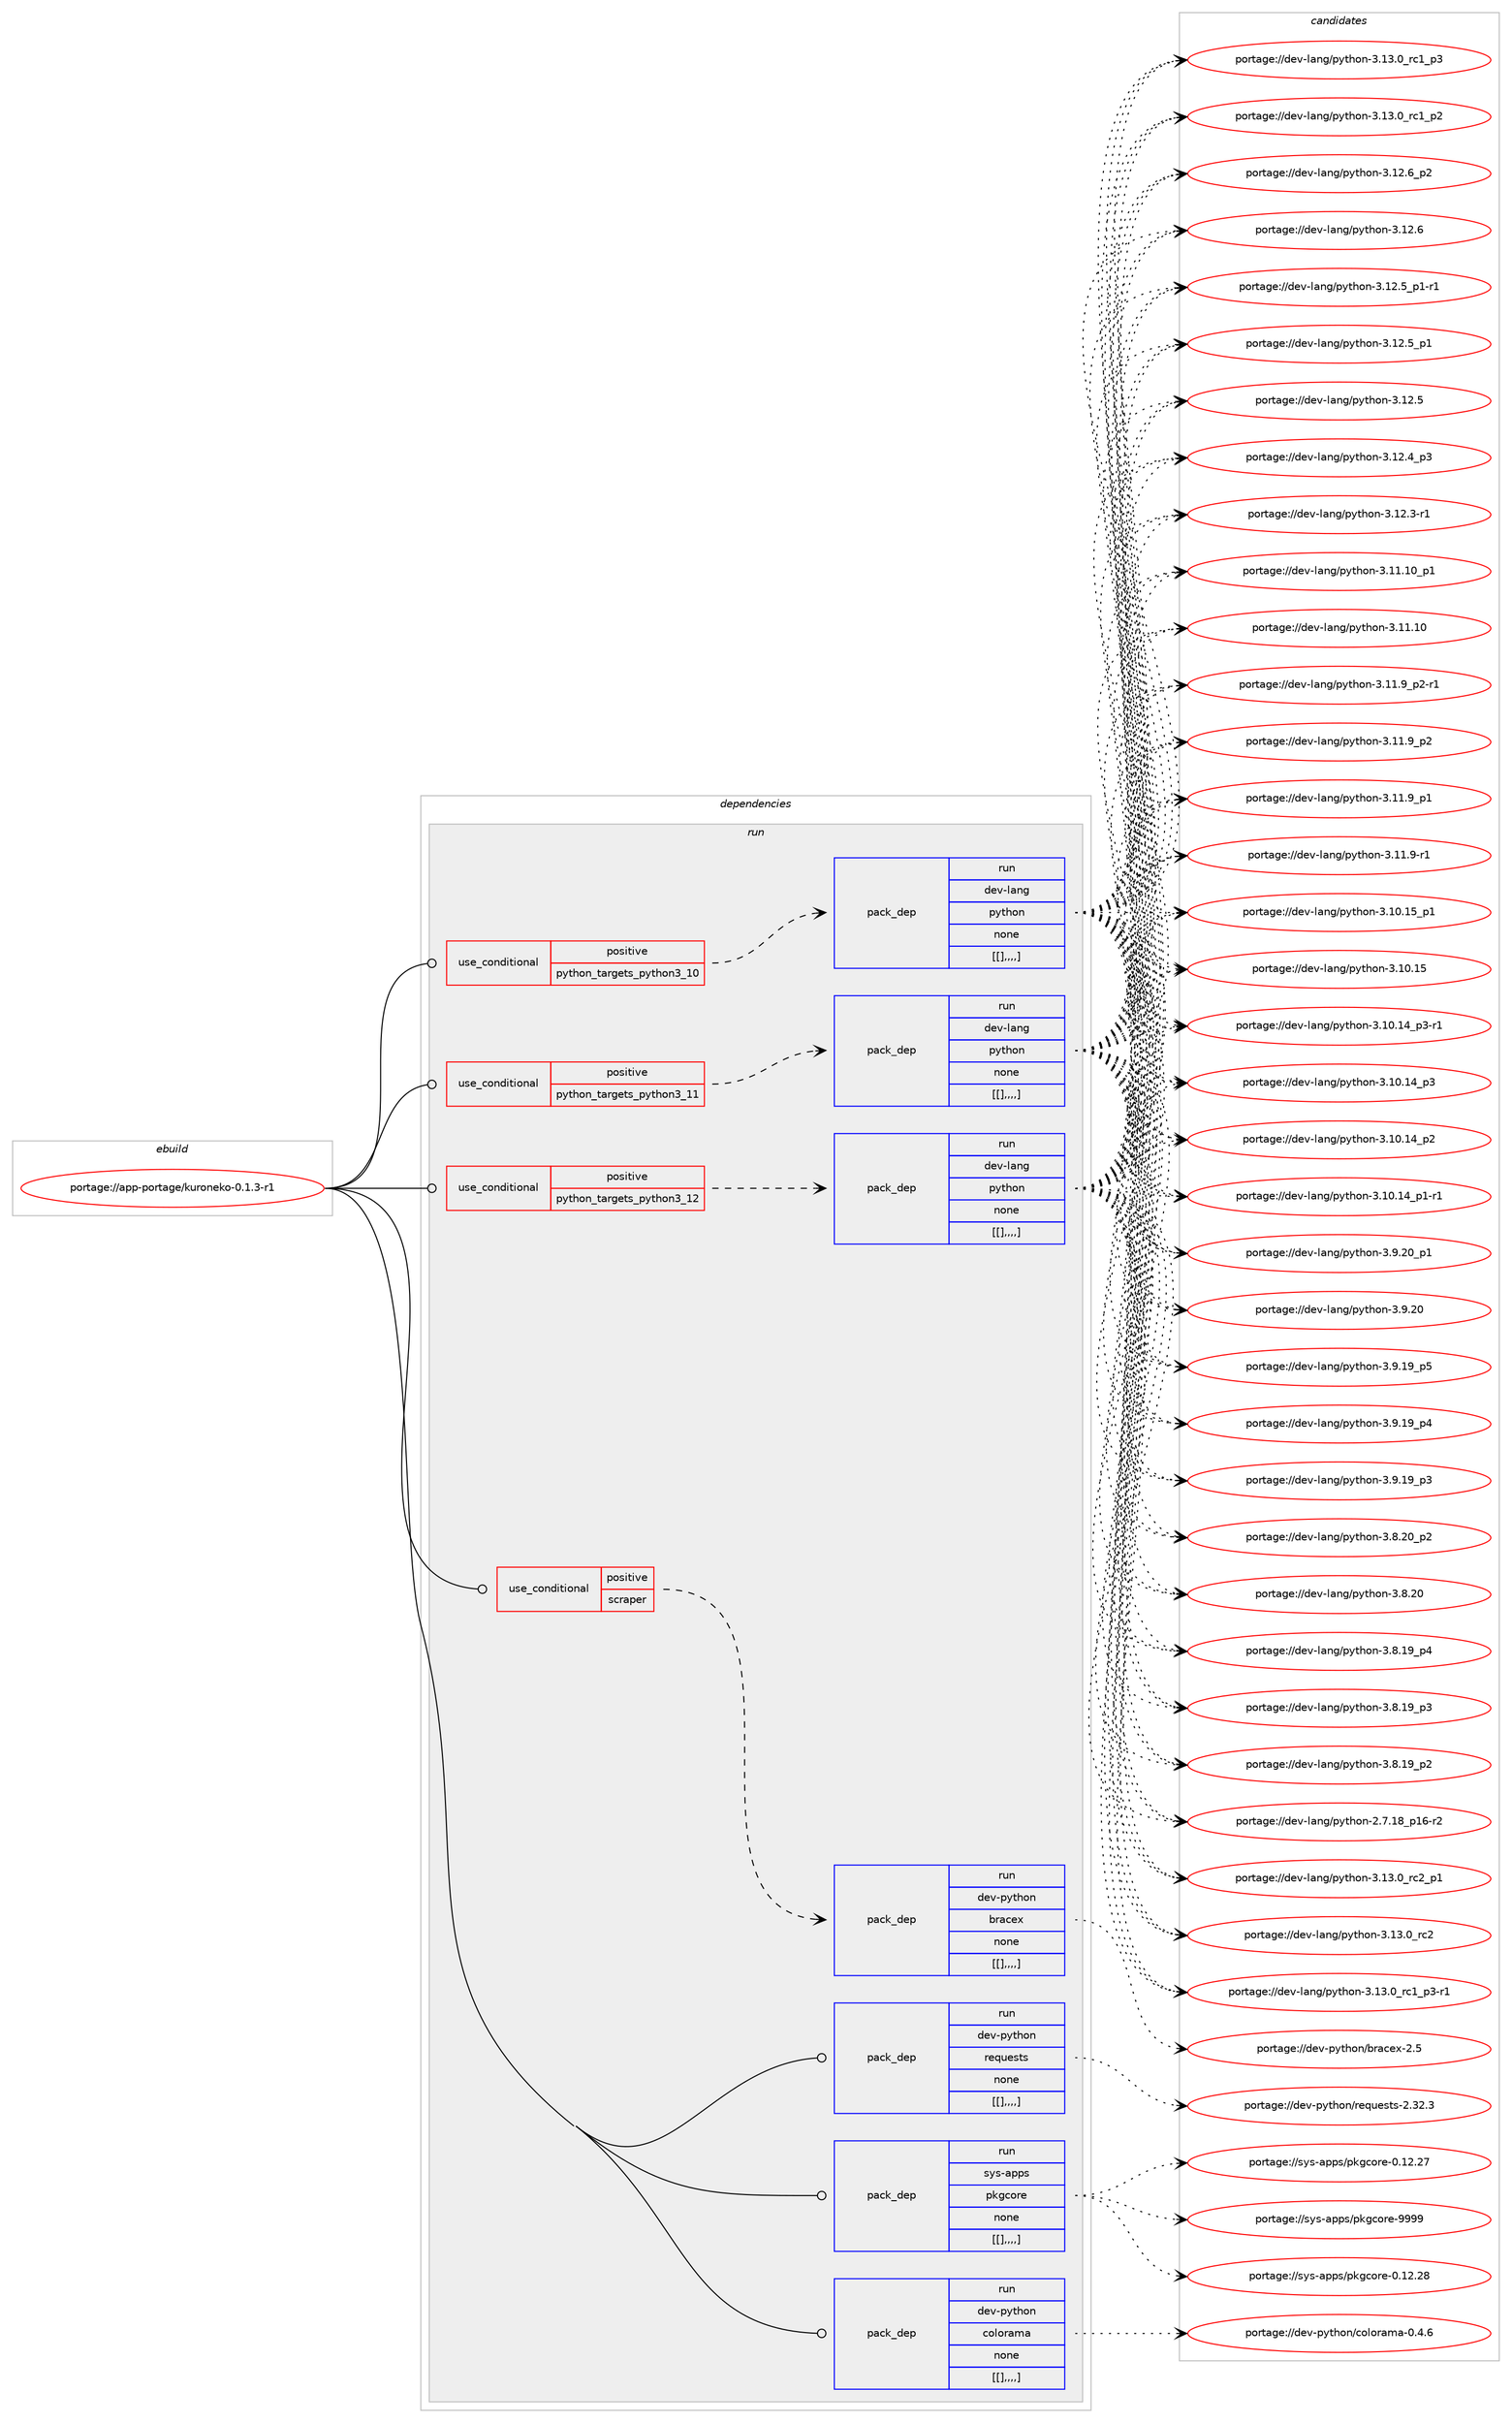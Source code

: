 digraph prolog {

# *************
# Graph options
# *************

newrank=true;
concentrate=true;
compound=true;
graph [rankdir=LR,fontname=Helvetica,fontsize=10,ranksep=1.5];#, ranksep=2.5, nodesep=0.2];
edge  [arrowhead=vee];
node  [fontname=Helvetica,fontsize=10];

# **********
# The ebuild
# **********

subgraph cluster_leftcol {
color=gray;
label=<<i>ebuild</i>>;
id [label="portage://app-portage/kuroneko-0.1.3-r1", color=red, width=4, href="../app-portage/kuroneko-0.1.3-r1.svg"];
}

# ****************
# The dependencies
# ****************

subgraph cluster_midcol {
color=gray;
label=<<i>dependencies</i>>;
subgraph cluster_compile {
fillcolor="#eeeeee";
style=filled;
label=<<i>compile</i>>;
}
subgraph cluster_compileandrun {
fillcolor="#eeeeee";
style=filled;
label=<<i>compile and run</i>>;
}
subgraph cluster_run {
fillcolor="#eeeeee";
style=filled;
label=<<i>run</i>>;
subgraph cond14467 {
dependency51394 [label=<<TABLE BORDER="0" CELLBORDER="1" CELLSPACING="0" CELLPADDING="4"><TR><TD ROWSPAN="3" CELLPADDING="10">use_conditional</TD></TR><TR><TD>positive</TD></TR><TR><TD>python_targets_python3_10</TD></TR></TABLE>>, shape=none, color=red];
subgraph pack36465 {
dependency51395 [label=<<TABLE BORDER="0" CELLBORDER="1" CELLSPACING="0" CELLPADDING="4" WIDTH="220"><TR><TD ROWSPAN="6" CELLPADDING="30">pack_dep</TD></TR><TR><TD WIDTH="110">run</TD></TR><TR><TD>dev-lang</TD></TR><TR><TD>python</TD></TR><TR><TD>none</TD></TR><TR><TD>[[],,,,]</TD></TR></TABLE>>, shape=none, color=blue];
}
dependency51394:e -> dependency51395:w [weight=20,style="dashed",arrowhead="vee"];
}
id:e -> dependency51394:w [weight=20,style="solid",arrowhead="odot"];
subgraph cond14468 {
dependency51396 [label=<<TABLE BORDER="0" CELLBORDER="1" CELLSPACING="0" CELLPADDING="4"><TR><TD ROWSPAN="3" CELLPADDING="10">use_conditional</TD></TR><TR><TD>positive</TD></TR><TR><TD>python_targets_python3_11</TD></TR></TABLE>>, shape=none, color=red];
subgraph pack36466 {
dependency51397 [label=<<TABLE BORDER="0" CELLBORDER="1" CELLSPACING="0" CELLPADDING="4" WIDTH="220"><TR><TD ROWSPAN="6" CELLPADDING="30">pack_dep</TD></TR><TR><TD WIDTH="110">run</TD></TR><TR><TD>dev-lang</TD></TR><TR><TD>python</TD></TR><TR><TD>none</TD></TR><TR><TD>[[],,,,]</TD></TR></TABLE>>, shape=none, color=blue];
}
dependency51396:e -> dependency51397:w [weight=20,style="dashed",arrowhead="vee"];
}
id:e -> dependency51396:w [weight=20,style="solid",arrowhead="odot"];
subgraph cond14469 {
dependency51398 [label=<<TABLE BORDER="0" CELLBORDER="1" CELLSPACING="0" CELLPADDING="4"><TR><TD ROWSPAN="3" CELLPADDING="10">use_conditional</TD></TR><TR><TD>positive</TD></TR><TR><TD>python_targets_python3_12</TD></TR></TABLE>>, shape=none, color=red];
subgraph pack36467 {
dependency51399 [label=<<TABLE BORDER="0" CELLBORDER="1" CELLSPACING="0" CELLPADDING="4" WIDTH="220"><TR><TD ROWSPAN="6" CELLPADDING="30">pack_dep</TD></TR><TR><TD WIDTH="110">run</TD></TR><TR><TD>dev-lang</TD></TR><TR><TD>python</TD></TR><TR><TD>none</TD></TR><TR><TD>[[],,,,]</TD></TR></TABLE>>, shape=none, color=blue];
}
dependency51398:e -> dependency51399:w [weight=20,style="dashed",arrowhead="vee"];
}
id:e -> dependency51398:w [weight=20,style="solid",arrowhead="odot"];
subgraph cond14470 {
dependency51400 [label=<<TABLE BORDER="0" CELLBORDER="1" CELLSPACING="0" CELLPADDING="4"><TR><TD ROWSPAN="3" CELLPADDING="10">use_conditional</TD></TR><TR><TD>positive</TD></TR><TR><TD>scraper</TD></TR></TABLE>>, shape=none, color=red];
subgraph pack36468 {
dependency51401 [label=<<TABLE BORDER="0" CELLBORDER="1" CELLSPACING="0" CELLPADDING="4" WIDTH="220"><TR><TD ROWSPAN="6" CELLPADDING="30">pack_dep</TD></TR><TR><TD WIDTH="110">run</TD></TR><TR><TD>dev-python</TD></TR><TR><TD>bracex</TD></TR><TR><TD>none</TD></TR><TR><TD>[[],,,,]</TD></TR></TABLE>>, shape=none, color=blue];
}
dependency51400:e -> dependency51401:w [weight=20,style="dashed",arrowhead="vee"];
}
id:e -> dependency51400:w [weight=20,style="solid",arrowhead="odot"];
subgraph pack36469 {
dependency51402 [label=<<TABLE BORDER="0" CELLBORDER="1" CELLSPACING="0" CELLPADDING="4" WIDTH="220"><TR><TD ROWSPAN="6" CELLPADDING="30">pack_dep</TD></TR><TR><TD WIDTH="110">run</TD></TR><TR><TD>dev-python</TD></TR><TR><TD>colorama</TD></TR><TR><TD>none</TD></TR><TR><TD>[[],,,,]</TD></TR></TABLE>>, shape=none, color=blue];
}
id:e -> dependency51402:w [weight=20,style="solid",arrowhead="odot"];
subgraph pack36470 {
dependency51403 [label=<<TABLE BORDER="0" CELLBORDER="1" CELLSPACING="0" CELLPADDING="4" WIDTH="220"><TR><TD ROWSPAN="6" CELLPADDING="30">pack_dep</TD></TR><TR><TD WIDTH="110">run</TD></TR><TR><TD>dev-python</TD></TR><TR><TD>requests</TD></TR><TR><TD>none</TD></TR><TR><TD>[[],,,,]</TD></TR></TABLE>>, shape=none, color=blue];
}
id:e -> dependency51403:w [weight=20,style="solid",arrowhead="odot"];
subgraph pack36471 {
dependency51404 [label=<<TABLE BORDER="0" CELLBORDER="1" CELLSPACING="0" CELLPADDING="4" WIDTH="220"><TR><TD ROWSPAN="6" CELLPADDING="30">pack_dep</TD></TR><TR><TD WIDTH="110">run</TD></TR><TR><TD>sys-apps</TD></TR><TR><TD>pkgcore</TD></TR><TR><TD>none</TD></TR><TR><TD>[[],,,,]</TD></TR></TABLE>>, shape=none, color=blue];
}
id:e -> dependency51404:w [weight=20,style="solid",arrowhead="odot"];
}
}

# **************
# The candidates
# **************

subgraph cluster_choices {
rank=same;
color=gray;
label=<<i>candidates</i>>;

subgraph choice36465 {
color=black;
nodesep=1;
choice100101118451089711010347112121116104111110455146495146489511499509511249 [label="portage://dev-lang/python-3.13.0_rc2_p1", color=red, width=4,href="../dev-lang/python-3.13.0_rc2_p1.svg"];
choice10010111845108971101034711212111610411111045514649514648951149950 [label="portage://dev-lang/python-3.13.0_rc2", color=red, width=4,href="../dev-lang/python-3.13.0_rc2.svg"];
choice1001011184510897110103471121211161041111104551464951464895114994995112514511449 [label="portage://dev-lang/python-3.13.0_rc1_p3-r1", color=red, width=4,href="../dev-lang/python-3.13.0_rc1_p3-r1.svg"];
choice100101118451089711010347112121116104111110455146495146489511499499511251 [label="portage://dev-lang/python-3.13.0_rc1_p3", color=red, width=4,href="../dev-lang/python-3.13.0_rc1_p3.svg"];
choice100101118451089711010347112121116104111110455146495146489511499499511250 [label="portage://dev-lang/python-3.13.0_rc1_p2", color=red, width=4,href="../dev-lang/python-3.13.0_rc1_p2.svg"];
choice100101118451089711010347112121116104111110455146495046549511250 [label="portage://dev-lang/python-3.12.6_p2", color=red, width=4,href="../dev-lang/python-3.12.6_p2.svg"];
choice10010111845108971101034711212111610411111045514649504654 [label="portage://dev-lang/python-3.12.6", color=red, width=4,href="../dev-lang/python-3.12.6.svg"];
choice1001011184510897110103471121211161041111104551464950465395112494511449 [label="portage://dev-lang/python-3.12.5_p1-r1", color=red, width=4,href="../dev-lang/python-3.12.5_p1-r1.svg"];
choice100101118451089711010347112121116104111110455146495046539511249 [label="portage://dev-lang/python-3.12.5_p1", color=red, width=4,href="../dev-lang/python-3.12.5_p1.svg"];
choice10010111845108971101034711212111610411111045514649504653 [label="portage://dev-lang/python-3.12.5", color=red, width=4,href="../dev-lang/python-3.12.5.svg"];
choice100101118451089711010347112121116104111110455146495046529511251 [label="portage://dev-lang/python-3.12.4_p3", color=red, width=4,href="../dev-lang/python-3.12.4_p3.svg"];
choice100101118451089711010347112121116104111110455146495046514511449 [label="portage://dev-lang/python-3.12.3-r1", color=red, width=4,href="../dev-lang/python-3.12.3-r1.svg"];
choice10010111845108971101034711212111610411111045514649494649489511249 [label="portage://dev-lang/python-3.11.10_p1", color=red, width=4,href="../dev-lang/python-3.11.10_p1.svg"];
choice1001011184510897110103471121211161041111104551464949464948 [label="portage://dev-lang/python-3.11.10", color=red, width=4,href="../dev-lang/python-3.11.10.svg"];
choice1001011184510897110103471121211161041111104551464949465795112504511449 [label="portage://dev-lang/python-3.11.9_p2-r1", color=red, width=4,href="../dev-lang/python-3.11.9_p2-r1.svg"];
choice100101118451089711010347112121116104111110455146494946579511250 [label="portage://dev-lang/python-3.11.9_p2", color=red, width=4,href="../dev-lang/python-3.11.9_p2.svg"];
choice100101118451089711010347112121116104111110455146494946579511249 [label="portage://dev-lang/python-3.11.9_p1", color=red, width=4,href="../dev-lang/python-3.11.9_p1.svg"];
choice100101118451089711010347112121116104111110455146494946574511449 [label="portage://dev-lang/python-3.11.9-r1", color=red, width=4,href="../dev-lang/python-3.11.9-r1.svg"];
choice10010111845108971101034711212111610411111045514649484649539511249 [label="portage://dev-lang/python-3.10.15_p1", color=red, width=4,href="../dev-lang/python-3.10.15_p1.svg"];
choice1001011184510897110103471121211161041111104551464948464953 [label="portage://dev-lang/python-3.10.15", color=red, width=4,href="../dev-lang/python-3.10.15.svg"];
choice100101118451089711010347112121116104111110455146494846495295112514511449 [label="portage://dev-lang/python-3.10.14_p3-r1", color=red, width=4,href="../dev-lang/python-3.10.14_p3-r1.svg"];
choice10010111845108971101034711212111610411111045514649484649529511251 [label="portage://dev-lang/python-3.10.14_p3", color=red, width=4,href="../dev-lang/python-3.10.14_p3.svg"];
choice10010111845108971101034711212111610411111045514649484649529511250 [label="portage://dev-lang/python-3.10.14_p2", color=red, width=4,href="../dev-lang/python-3.10.14_p2.svg"];
choice100101118451089711010347112121116104111110455146494846495295112494511449 [label="portage://dev-lang/python-3.10.14_p1-r1", color=red, width=4,href="../dev-lang/python-3.10.14_p1-r1.svg"];
choice100101118451089711010347112121116104111110455146574650489511249 [label="portage://dev-lang/python-3.9.20_p1", color=red, width=4,href="../dev-lang/python-3.9.20_p1.svg"];
choice10010111845108971101034711212111610411111045514657465048 [label="portage://dev-lang/python-3.9.20", color=red, width=4,href="../dev-lang/python-3.9.20.svg"];
choice100101118451089711010347112121116104111110455146574649579511253 [label="portage://dev-lang/python-3.9.19_p5", color=red, width=4,href="../dev-lang/python-3.9.19_p5.svg"];
choice100101118451089711010347112121116104111110455146574649579511252 [label="portage://dev-lang/python-3.9.19_p4", color=red, width=4,href="../dev-lang/python-3.9.19_p4.svg"];
choice100101118451089711010347112121116104111110455146574649579511251 [label="portage://dev-lang/python-3.9.19_p3", color=red, width=4,href="../dev-lang/python-3.9.19_p3.svg"];
choice100101118451089711010347112121116104111110455146564650489511250 [label="portage://dev-lang/python-3.8.20_p2", color=red, width=4,href="../dev-lang/python-3.8.20_p2.svg"];
choice10010111845108971101034711212111610411111045514656465048 [label="portage://dev-lang/python-3.8.20", color=red, width=4,href="../dev-lang/python-3.8.20.svg"];
choice100101118451089711010347112121116104111110455146564649579511252 [label="portage://dev-lang/python-3.8.19_p4", color=red, width=4,href="../dev-lang/python-3.8.19_p4.svg"];
choice100101118451089711010347112121116104111110455146564649579511251 [label="portage://dev-lang/python-3.8.19_p3", color=red, width=4,href="../dev-lang/python-3.8.19_p3.svg"];
choice100101118451089711010347112121116104111110455146564649579511250 [label="portage://dev-lang/python-3.8.19_p2", color=red, width=4,href="../dev-lang/python-3.8.19_p2.svg"];
choice100101118451089711010347112121116104111110455046554649569511249544511450 [label="portage://dev-lang/python-2.7.18_p16-r2", color=red, width=4,href="../dev-lang/python-2.7.18_p16-r2.svg"];
dependency51395:e -> choice100101118451089711010347112121116104111110455146495146489511499509511249:w [style=dotted,weight="100"];
dependency51395:e -> choice10010111845108971101034711212111610411111045514649514648951149950:w [style=dotted,weight="100"];
dependency51395:e -> choice1001011184510897110103471121211161041111104551464951464895114994995112514511449:w [style=dotted,weight="100"];
dependency51395:e -> choice100101118451089711010347112121116104111110455146495146489511499499511251:w [style=dotted,weight="100"];
dependency51395:e -> choice100101118451089711010347112121116104111110455146495146489511499499511250:w [style=dotted,weight="100"];
dependency51395:e -> choice100101118451089711010347112121116104111110455146495046549511250:w [style=dotted,weight="100"];
dependency51395:e -> choice10010111845108971101034711212111610411111045514649504654:w [style=dotted,weight="100"];
dependency51395:e -> choice1001011184510897110103471121211161041111104551464950465395112494511449:w [style=dotted,weight="100"];
dependency51395:e -> choice100101118451089711010347112121116104111110455146495046539511249:w [style=dotted,weight="100"];
dependency51395:e -> choice10010111845108971101034711212111610411111045514649504653:w [style=dotted,weight="100"];
dependency51395:e -> choice100101118451089711010347112121116104111110455146495046529511251:w [style=dotted,weight="100"];
dependency51395:e -> choice100101118451089711010347112121116104111110455146495046514511449:w [style=dotted,weight="100"];
dependency51395:e -> choice10010111845108971101034711212111610411111045514649494649489511249:w [style=dotted,weight="100"];
dependency51395:e -> choice1001011184510897110103471121211161041111104551464949464948:w [style=dotted,weight="100"];
dependency51395:e -> choice1001011184510897110103471121211161041111104551464949465795112504511449:w [style=dotted,weight="100"];
dependency51395:e -> choice100101118451089711010347112121116104111110455146494946579511250:w [style=dotted,weight="100"];
dependency51395:e -> choice100101118451089711010347112121116104111110455146494946579511249:w [style=dotted,weight="100"];
dependency51395:e -> choice100101118451089711010347112121116104111110455146494946574511449:w [style=dotted,weight="100"];
dependency51395:e -> choice10010111845108971101034711212111610411111045514649484649539511249:w [style=dotted,weight="100"];
dependency51395:e -> choice1001011184510897110103471121211161041111104551464948464953:w [style=dotted,weight="100"];
dependency51395:e -> choice100101118451089711010347112121116104111110455146494846495295112514511449:w [style=dotted,weight="100"];
dependency51395:e -> choice10010111845108971101034711212111610411111045514649484649529511251:w [style=dotted,weight="100"];
dependency51395:e -> choice10010111845108971101034711212111610411111045514649484649529511250:w [style=dotted,weight="100"];
dependency51395:e -> choice100101118451089711010347112121116104111110455146494846495295112494511449:w [style=dotted,weight="100"];
dependency51395:e -> choice100101118451089711010347112121116104111110455146574650489511249:w [style=dotted,weight="100"];
dependency51395:e -> choice10010111845108971101034711212111610411111045514657465048:w [style=dotted,weight="100"];
dependency51395:e -> choice100101118451089711010347112121116104111110455146574649579511253:w [style=dotted,weight="100"];
dependency51395:e -> choice100101118451089711010347112121116104111110455146574649579511252:w [style=dotted,weight="100"];
dependency51395:e -> choice100101118451089711010347112121116104111110455146574649579511251:w [style=dotted,weight="100"];
dependency51395:e -> choice100101118451089711010347112121116104111110455146564650489511250:w [style=dotted,weight="100"];
dependency51395:e -> choice10010111845108971101034711212111610411111045514656465048:w [style=dotted,weight="100"];
dependency51395:e -> choice100101118451089711010347112121116104111110455146564649579511252:w [style=dotted,weight="100"];
dependency51395:e -> choice100101118451089711010347112121116104111110455146564649579511251:w [style=dotted,weight="100"];
dependency51395:e -> choice100101118451089711010347112121116104111110455146564649579511250:w [style=dotted,weight="100"];
dependency51395:e -> choice100101118451089711010347112121116104111110455046554649569511249544511450:w [style=dotted,weight="100"];
}
subgraph choice36466 {
color=black;
nodesep=1;
choice100101118451089711010347112121116104111110455146495146489511499509511249 [label="portage://dev-lang/python-3.13.0_rc2_p1", color=red, width=4,href="../dev-lang/python-3.13.0_rc2_p1.svg"];
choice10010111845108971101034711212111610411111045514649514648951149950 [label="portage://dev-lang/python-3.13.0_rc2", color=red, width=4,href="../dev-lang/python-3.13.0_rc2.svg"];
choice1001011184510897110103471121211161041111104551464951464895114994995112514511449 [label="portage://dev-lang/python-3.13.0_rc1_p3-r1", color=red, width=4,href="../dev-lang/python-3.13.0_rc1_p3-r1.svg"];
choice100101118451089711010347112121116104111110455146495146489511499499511251 [label="portage://dev-lang/python-3.13.0_rc1_p3", color=red, width=4,href="../dev-lang/python-3.13.0_rc1_p3.svg"];
choice100101118451089711010347112121116104111110455146495146489511499499511250 [label="portage://dev-lang/python-3.13.0_rc1_p2", color=red, width=4,href="../dev-lang/python-3.13.0_rc1_p2.svg"];
choice100101118451089711010347112121116104111110455146495046549511250 [label="portage://dev-lang/python-3.12.6_p2", color=red, width=4,href="../dev-lang/python-3.12.6_p2.svg"];
choice10010111845108971101034711212111610411111045514649504654 [label="portage://dev-lang/python-3.12.6", color=red, width=4,href="../dev-lang/python-3.12.6.svg"];
choice1001011184510897110103471121211161041111104551464950465395112494511449 [label="portage://dev-lang/python-3.12.5_p1-r1", color=red, width=4,href="../dev-lang/python-3.12.5_p1-r1.svg"];
choice100101118451089711010347112121116104111110455146495046539511249 [label="portage://dev-lang/python-3.12.5_p1", color=red, width=4,href="../dev-lang/python-3.12.5_p1.svg"];
choice10010111845108971101034711212111610411111045514649504653 [label="portage://dev-lang/python-3.12.5", color=red, width=4,href="../dev-lang/python-3.12.5.svg"];
choice100101118451089711010347112121116104111110455146495046529511251 [label="portage://dev-lang/python-3.12.4_p3", color=red, width=4,href="../dev-lang/python-3.12.4_p3.svg"];
choice100101118451089711010347112121116104111110455146495046514511449 [label="portage://dev-lang/python-3.12.3-r1", color=red, width=4,href="../dev-lang/python-3.12.3-r1.svg"];
choice10010111845108971101034711212111610411111045514649494649489511249 [label="portage://dev-lang/python-3.11.10_p1", color=red, width=4,href="../dev-lang/python-3.11.10_p1.svg"];
choice1001011184510897110103471121211161041111104551464949464948 [label="portage://dev-lang/python-3.11.10", color=red, width=4,href="../dev-lang/python-3.11.10.svg"];
choice1001011184510897110103471121211161041111104551464949465795112504511449 [label="portage://dev-lang/python-3.11.9_p2-r1", color=red, width=4,href="../dev-lang/python-3.11.9_p2-r1.svg"];
choice100101118451089711010347112121116104111110455146494946579511250 [label="portage://dev-lang/python-3.11.9_p2", color=red, width=4,href="../dev-lang/python-3.11.9_p2.svg"];
choice100101118451089711010347112121116104111110455146494946579511249 [label="portage://dev-lang/python-3.11.9_p1", color=red, width=4,href="../dev-lang/python-3.11.9_p1.svg"];
choice100101118451089711010347112121116104111110455146494946574511449 [label="portage://dev-lang/python-3.11.9-r1", color=red, width=4,href="../dev-lang/python-3.11.9-r1.svg"];
choice10010111845108971101034711212111610411111045514649484649539511249 [label="portage://dev-lang/python-3.10.15_p1", color=red, width=4,href="../dev-lang/python-3.10.15_p1.svg"];
choice1001011184510897110103471121211161041111104551464948464953 [label="portage://dev-lang/python-3.10.15", color=red, width=4,href="../dev-lang/python-3.10.15.svg"];
choice100101118451089711010347112121116104111110455146494846495295112514511449 [label="portage://dev-lang/python-3.10.14_p3-r1", color=red, width=4,href="../dev-lang/python-3.10.14_p3-r1.svg"];
choice10010111845108971101034711212111610411111045514649484649529511251 [label="portage://dev-lang/python-3.10.14_p3", color=red, width=4,href="../dev-lang/python-3.10.14_p3.svg"];
choice10010111845108971101034711212111610411111045514649484649529511250 [label="portage://dev-lang/python-3.10.14_p2", color=red, width=4,href="../dev-lang/python-3.10.14_p2.svg"];
choice100101118451089711010347112121116104111110455146494846495295112494511449 [label="portage://dev-lang/python-3.10.14_p1-r1", color=red, width=4,href="../dev-lang/python-3.10.14_p1-r1.svg"];
choice100101118451089711010347112121116104111110455146574650489511249 [label="portage://dev-lang/python-3.9.20_p1", color=red, width=4,href="../dev-lang/python-3.9.20_p1.svg"];
choice10010111845108971101034711212111610411111045514657465048 [label="portage://dev-lang/python-3.9.20", color=red, width=4,href="../dev-lang/python-3.9.20.svg"];
choice100101118451089711010347112121116104111110455146574649579511253 [label="portage://dev-lang/python-3.9.19_p5", color=red, width=4,href="../dev-lang/python-3.9.19_p5.svg"];
choice100101118451089711010347112121116104111110455146574649579511252 [label="portage://dev-lang/python-3.9.19_p4", color=red, width=4,href="../dev-lang/python-3.9.19_p4.svg"];
choice100101118451089711010347112121116104111110455146574649579511251 [label="portage://dev-lang/python-3.9.19_p3", color=red, width=4,href="../dev-lang/python-3.9.19_p3.svg"];
choice100101118451089711010347112121116104111110455146564650489511250 [label="portage://dev-lang/python-3.8.20_p2", color=red, width=4,href="../dev-lang/python-3.8.20_p2.svg"];
choice10010111845108971101034711212111610411111045514656465048 [label="portage://dev-lang/python-3.8.20", color=red, width=4,href="../dev-lang/python-3.8.20.svg"];
choice100101118451089711010347112121116104111110455146564649579511252 [label="portage://dev-lang/python-3.8.19_p4", color=red, width=4,href="../dev-lang/python-3.8.19_p4.svg"];
choice100101118451089711010347112121116104111110455146564649579511251 [label="portage://dev-lang/python-3.8.19_p3", color=red, width=4,href="../dev-lang/python-3.8.19_p3.svg"];
choice100101118451089711010347112121116104111110455146564649579511250 [label="portage://dev-lang/python-3.8.19_p2", color=red, width=4,href="../dev-lang/python-3.8.19_p2.svg"];
choice100101118451089711010347112121116104111110455046554649569511249544511450 [label="portage://dev-lang/python-2.7.18_p16-r2", color=red, width=4,href="../dev-lang/python-2.7.18_p16-r2.svg"];
dependency51397:e -> choice100101118451089711010347112121116104111110455146495146489511499509511249:w [style=dotted,weight="100"];
dependency51397:e -> choice10010111845108971101034711212111610411111045514649514648951149950:w [style=dotted,weight="100"];
dependency51397:e -> choice1001011184510897110103471121211161041111104551464951464895114994995112514511449:w [style=dotted,weight="100"];
dependency51397:e -> choice100101118451089711010347112121116104111110455146495146489511499499511251:w [style=dotted,weight="100"];
dependency51397:e -> choice100101118451089711010347112121116104111110455146495146489511499499511250:w [style=dotted,weight="100"];
dependency51397:e -> choice100101118451089711010347112121116104111110455146495046549511250:w [style=dotted,weight="100"];
dependency51397:e -> choice10010111845108971101034711212111610411111045514649504654:w [style=dotted,weight="100"];
dependency51397:e -> choice1001011184510897110103471121211161041111104551464950465395112494511449:w [style=dotted,weight="100"];
dependency51397:e -> choice100101118451089711010347112121116104111110455146495046539511249:w [style=dotted,weight="100"];
dependency51397:e -> choice10010111845108971101034711212111610411111045514649504653:w [style=dotted,weight="100"];
dependency51397:e -> choice100101118451089711010347112121116104111110455146495046529511251:w [style=dotted,weight="100"];
dependency51397:e -> choice100101118451089711010347112121116104111110455146495046514511449:w [style=dotted,weight="100"];
dependency51397:e -> choice10010111845108971101034711212111610411111045514649494649489511249:w [style=dotted,weight="100"];
dependency51397:e -> choice1001011184510897110103471121211161041111104551464949464948:w [style=dotted,weight="100"];
dependency51397:e -> choice1001011184510897110103471121211161041111104551464949465795112504511449:w [style=dotted,weight="100"];
dependency51397:e -> choice100101118451089711010347112121116104111110455146494946579511250:w [style=dotted,weight="100"];
dependency51397:e -> choice100101118451089711010347112121116104111110455146494946579511249:w [style=dotted,weight="100"];
dependency51397:e -> choice100101118451089711010347112121116104111110455146494946574511449:w [style=dotted,weight="100"];
dependency51397:e -> choice10010111845108971101034711212111610411111045514649484649539511249:w [style=dotted,weight="100"];
dependency51397:e -> choice1001011184510897110103471121211161041111104551464948464953:w [style=dotted,weight="100"];
dependency51397:e -> choice100101118451089711010347112121116104111110455146494846495295112514511449:w [style=dotted,weight="100"];
dependency51397:e -> choice10010111845108971101034711212111610411111045514649484649529511251:w [style=dotted,weight="100"];
dependency51397:e -> choice10010111845108971101034711212111610411111045514649484649529511250:w [style=dotted,weight="100"];
dependency51397:e -> choice100101118451089711010347112121116104111110455146494846495295112494511449:w [style=dotted,weight="100"];
dependency51397:e -> choice100101118451089711010347112121116104111110455146574650489511249:w [style=dotted,weight="100"];
dependency51397:e -> choice10010111845108971101034711212111610411111045514657465048:w [style=dotted,weight="100"];
dependency51397:e -> choice100101118451089711010347112121116104111110455146574649579511253:w [style=dotted,weight="100"];
dependency51397:e -> choice100101118451089711010347112121116104111110455146574649579511252:w [style=dotted,weight="100"];
dependency51397:e -> choice100101118451089711010347112121116104111110455146574649579511251:w [style=dotted,weight="100"];
dependency51397:e -> choice100101118451089711010347112121116104111110455146564650489511250:w [style=dotted,weight="100"];
dependency51397:e -> choice10010111845108971101034711212111610411111045514656465048:w [style=dotted,weight="100"];
dependency51397:e -> choice100101118451089711010347112121116104111110455146564649579511252:w [style=dotted,weight="100"];
dependency51397:e -> choice100101118451089711010347112121116104111110455146564649579511251:w [style=dotted,weight="100"];
dependency51397:e -> choice100101118451089711010347112121116104111110455146564649579511250:w [style=dotted,weight="100"];
dependency51397:e -> choice100101118451089711010347112121116104111110455046554649569511249544511450:w [style=dotted,weight="100"];
}
subgraph choice36467 {
color=black;
nodesep=1;
choice100101118451089711010347112121116104111110455146495146489511499509511249 [label="portage://dev-lang/python-3.13.0_rc2_p1", color=red, width=4,href="../dev-lang/python-3.13.0_rc2_p1.svg"];
choice10010111845108971101034711212111610411111045514649514648951149950 [label="portage://dev-lang/python-3.13.0_rc2", color=red, width=4,href="../dev-lang/python-3.13.0_rc2.svg"];
choice1001011184510897110103471121211161041111104551464951464895114994995112514511449 [label="portage://dev-lang/python-3.13.0_rc1_p3-r1", color=red, width=4,href="../dev-lang/python-3.13.0_rc1_p3-r1.svg"];
choice100101118451089711010347112121116104111110455146495146489511499499511251 [label="portage://dev-lang/python-3.13.0_rc1_p3", color=red, width=4,href="../dev-lang/python-3.13.0_rc1_p3.svg"];
choice100101118451089711010347112121116104111110455146495146489511499499511250 [label="portage://dev-lang/python-3.13.0_rc1_p2", color=red, width=4,href="../dev-lang/python-3.13.0_rc1_p2.svg"];
choice100101118451089711010347112121116104111110455146495046549511250 [label="portage://dev-lang/python-3.12.6_p2", color=red, width=4,href="../dev-lang/python-3.12.6_p2.svg"];
choice10010111845108971101034711212111610411111045514649504654 [label="portage://dev-lang/python-3.12.6", color=red, width=4,href="../dev-lang/python-3.12.6.svg"];
choice1001011184510897110103471121211161041111104551464950465395112494511449 [label="portage://dev-lang/python-3.12.5_p1-r1", color=red, width=4,href="../dev-lang/python-3.12.5_p1-r1.svg"];
choice100101118451089711010347112121116104111110455146495046539511249 [label="portage://dev-lang/python-3.12.5_p1", color=red, width=4,href="../dev-lang/python-3.12.5_p1.svg"];
choice10010111845108971101034711212111610411111045514649504653 [label="portage://dev-lang/python-3.12.5", color=red, width=4,href="../dev-lang/python-3.12.5.svg"];
choice100101118451089711010347112121116104111110455146495046529511251 [label="portage://dev-lang/python-3.12.4_p3", color=red, width=4,href="../dev-lang/python-3.12.4_p3.svg"];
choice100101118451089711010347112121116104111110455146495046514511449 [label="portage://dev-lang/python-3.12.3-r1", color=red, width=4,href="../dev-lang/python-3.12.3-r1.svg"];
choice10010111845108971101034711212111610411111045514649494649489511249 [label="portage://dev-lang/python-3.11.10_p1", color=red, width=4,href="../dev-lang/python-3.11.10_p1.svg"];
choice1001011184510897110103471121211161041111104551464949464948 [label="portage://dev-lang/python-3.11.10", color=red, width=4,href="../dev-lang/python-3.11.10.svg"];
choice1001011184510897110103471121211161041111104551464949465795112504511449 [label="portage://dev-lang/python-3.11.9_p2-r1", color=red, width=4,href="../dev-lang/python-3.11.9_p2-r1.svg"];
choice100101118451089711010347112121116104111110455146494946579511250 [label="portage://dev-lang/python-3.11.9_p2", color=red, width=4,href="../dev-lang/python-3.11.9_p2.svg"];
choice100101118451089711010347112121116104111110455146494946579511249 [label="portage://dev-lang/python-3.11.9_p1", color=red, width=4,href="../dev-lang/python-3.11.9_p1.svg"];
choice100101118451089711010347112121116104111110455146494946574511449 [label="portage://dev-lang/python-3.11.9-r1", color=red, width=4,href="../dev-lang/python-3.11.9-r1.svg"];
choice10010111845108971101034711212111610411111045514649484649539511249 [label="portage://dev-lang/python-3.10.15_p1", color=red, width=4,href="../dev-lang/python-3.10.15_p1.svg"];
choice1001011184510897110103471121211161041111104551464948464953 [label="portage://dev-lang/python-3.10.15", color=red, width=4,href="../dev-lang/python-3.10.15.svg"];
choice100101118451089711010347112121116104111110455146494846495295112514511449 [label="portage://dev-lang/python-3.10.14_p3-r1", color=red, width=4,href="../dev-lang/python-3.10.14_p3-r1.svg"];
choice10010111845108971101034711212111610411111045514649484649529511251 [label="portage://dev-lang/python-3.10.14_p3", color=red, width=4,href="../dev-lang/python-3.10.14_p3.svg"];
choice10010111845108971101034711212111610411111045514649484649529511250 [label="portage://dev-lang/python-3.10.14_p2", color=red, width=4,href="../dev-lang/python-3.10.14_p2.svg"];
choice100101118451089711010347112121116104111110455146494846495295112494511449 [label="portage://dev-lang/python-3.10.14_p1-r1", color=red, width=4,href="../dev-lang/python-3.10.14_p1-r1.svg"];
choice100101118451089711010347112121116104111110455146574650489511249 [label="portage://dev-lang/python-3.9.20_p1", color=red, width=4,href="../dev-lang/python-3.9.20_p1.svg"];
choice10010111845108971101034711212111610411111045514657465048 [label="portage://dev-lang/python-3.9.20", color=red, width=4,href="../dev-lang/python-3.9.20.svg"];
choice100101118451089711010347112121116104111110455146574649579511253 [label="portage://dev-lang/python-3.9.19_p5", color=red, width=4,href="../dev-lang/python-3.9.19_p5.svg"];
choice100101118451089711010347112121116104111110455146574649579511252 [label="portage://dev-lang/python-3.9.19_p4", color=red, width=4,href="../dev-lang/python-3.9.19_p4.svg"];
choice100101118451089711010347112121116104111110455146574649579511251 [label="portage://dev-lang/python-3.9.19_p3", color=red, width=4,href="../dev-lang/python-3.9.19_p3.svg"];
choice100101118451089711010347112121116104111110455146564650489511250 [label="portage://dev-lang/python-3.8.20_p2", color=red, width=4,href="../dev-lang/python-3.8.20_p2.svg"];
choice10010111845108971101034711212111610411111045514656465048 [label="portage://dev-lang/python-3.8.20", color=red, width=4,href="../dev-lang/python-3.8.20.svg"];
choice100101118451089711010347112121116104111110455146564649579511252 [label="portage://dev-lang/python-3.8.19_p4", color=red, width=4,href="../dev-lang/python-3.8.19_p4.svg"];
choice100101118451089711010347112121116104111110455146564649579511251 [label="portage://dev-lang/python-3.8.19_p3", color=red, width=4,href="../dev-lang/python-3.8.19_p3.svg"];
choice100101118451089711010347112121116104111110455146564649579511250 [label="portage://dev-lang/python-3.8.19_p2", color=red, width=4,href="../dev-lang/python-3.8.19_p2.svg"];
choice100101118451089711010347112121116104111110455046554649569511249544511450 [label="portage://dev-lang/python-2.7.18_p16-r2", color=red, width=4,href="../dev-lang/python-2.7.18_p16-r2.svg"];
dependency51399:e -> choice100101118451089711010347112121116104111110455146495146489511499509511249:w [style=dotted,weight="100"];
dependency51399:e -> choice10010111845108971101034711212111610411111045514649514648951149950:w [style=dotted,weight="100"];
dependency51399:e -> choice1001011184510897110103471121211161041111104551464951464895114994995112514511449:w [style=dotted,weight="100"];
dependency51399:e -> choice100101118451089711010347112121116104111110455146495146489511499499511251:w [style=dotted,weight="100"];
dependency51399:e -> choice100101118451089711010347112121116104111110455146495146489511499499511250:w [style=dotted,weight="100"];
dependency51399:e -> choice100101118451089711010347112121116104111110455146495046549511250:w [style=dotted,weight="100"];
dependency51399:e -> choice10010111845108971101034711212111610411111045514649504654:w [style=dotted,weight="100"];
dependency51399:e -> choice1001011184510897110103471121211161041111104551464950465395112494511449:w [style=dotted,weight="100"];
dependency51399:e -> choice100101118451089711010347112121116104111110455146495046539511249:w [style=dotted,weight="100"];
dependency51399:e -> choice10010111845108971101034711212111610411111045514649504653:w [style=dotted,weight="100"];
dependency51399:e -> choice100101118451089711010347112121116104111110455146495046529511251:w [style=dotted,weight="100"];
dependency51399:e -> choice100101118451089711010347112121116104111110455146495046514511449:w [style=dotted,weight="100"];
dependency51399:e -> choice10010111845108971101034711212111610411111045514649494649489511249:w [style=dotted,weight="100"];
dependency51399:e -> choice1001011184510897110103471121211161041111104551464949464948:w [style=dotted,weight="100"];
dependency51399:e -> choice1001011184510897110103471121211161041111104551464949465795112504511449:w [style=dotted,weight="100"];
dependency51399:e -> choice100101118451089711010347112121116104111110455146494946579511250:w [style=dotted,weight="100"];
dependency51399:e -> choice100101118451089711010347112121116104111110455146494946579511249:w [style=dotted,weight="100"];
dependency51399:e -> choice100101118451089711010347112121116104111110455146494946574511449:w [style=dotted,weight="100"];
dependency51399:e -> choice10010111845108971101034711212111610411111045514649484649539511249:w [style=dotted,weight="100"];
dependency51399:e -> choice1001011184510897110103471121211161041111104551464948464953:w [style=dotted,weight="100"];
dependency51399:e -> choice100101118451089711010347112121116104111110455146494846495295112514511449:w [style=dotted,weight="100"];
dependency51399:e -> choice10010111845108971101034711212111610411111045514649484649529511251:w [style=dotted,weight="100"];
dependency51399:e -> choice10010111845108971101034711212111610411111045514649484649529511250:w [style=dotted,weight="100"];
dependency51399:e -> choice100101118451089711010347112121116104111110455146494846495295112494511449:w [style=dotted,weight="100"];
dependency51399:e -> choice100101118451089711010347112121116104111110455146574650489511249:w [style=dotted,weight="100"];
dependency51399:e -> choice10010111845108971101034711212111610411111045514657465048:w [style=dotted,weight="100"];
dependency51399:e -> choice100101118451089711010347112121116104111110455146574649579511253:w [style=dotted,weight="100"];
dependency51399:e -> choice100101118451089711010347112121116104111110455146574649579511252:w [style=dotted,weight="100"];
dependency51399:e -> choice100101118451089711010347112121116104111110455146574649579511251:w [style=dotted,weight="100"];
dependency51399:e -> choice100101118451089711010347112121116104111110455146564650489511250:w [style=dotted,weight="100"];
dependency51399:e -> choice10010111845108971101034711212111610411111045514656465048:w [style=dotted,weight="100"];
dependency51399:e -> choice100101118451089711010347112121116104111110455146564649579511252:w [style=dotted,weight="100"];
dependency51399:e -> choice100101118451089711010347112121116104111110455146564649579511251:w [style=dotted,weight="100"];
dependency51399:e -> choice100101118451089711010347112121116104111110455146564649579511250:w [style=dotted,weight="100"];
dependency51399:e -> choice100101118451089711010347112121116104111110455046554649569511249544511450:w [style=dotted,weight="100"];
}
subgraph choice36468 {
color=black;
nodesep=1;
choice100101118451121211161041111104798114979910112045504653 [label="portage://dev-python/bracex-2.5", color=red, width=4,href="../dev-python/bracex-2.5.svg"];
dependency51401:e -> choice100101118451121211161041111104798114979910112045504653:w [style=dotted,weight="100"];
}
subgraph choice36469 {
color=black;
nodesep=1;
choice1001011184511212111610411111047991111081111149710997454846524654 [label="portage://dev-python/colorama-0.4.6", color=red, width=4,href="../dev-python/colorama-0.4.6.svg"];
dependency51402:e -> choice1001011184511212111610411111047991111081111149710997454846524654:w [style=dotted,weight="100"];
}
subgraph choice36470 {
color=black;
nodesep=1;
choice100101118451121211161041111104711410111311710111511611545504651504651 [label="portage://dev-python/requests-2.32.3", color=red, width=4,href="../dev-python/requests-2.32.3.svg"];
dependency51403:e -> choice100101118451121211161041111104711410111311710111511611545504651504651:w [style=dotted,weight="100"];
}
subgraph choice36471 {
color=black;
nodesep=1;
choice115121115459711211211547112107103991111141014557575757 [label="portage://sys-apps/pkgcore-9999", color=red, width=4,href="../sys-apps/pkgcore-9999.svg"];
choice115121115459711211211547112107103991111141014548464950465056 [label="portage://sys-apps/pkgcore-0.12.28", color=red, width=4,href="../sys-apps/pkgcore-0.12.28.svg"];
choice115121115459711211211547112107103991111141014548464950465055 [label="portage://sys-apps/pkgcore-0.12.27", color=red, width=4,href="../sys-apps/pkgcore-0.12.27.svg"];
dependency51404:e -> choice115121115459711211211547112107103991111141014557575757:w [style=dotted,weight="100"];
dependency51404:e -> choice115121115459711211211547112107103991111141014548464950465056:w [style=dotted,weight="100"];
dependency51404:e -> choice115121115459711211211547112107103991111141014548464950465055:w [style=dotted,weight="100"];
}
}

}
